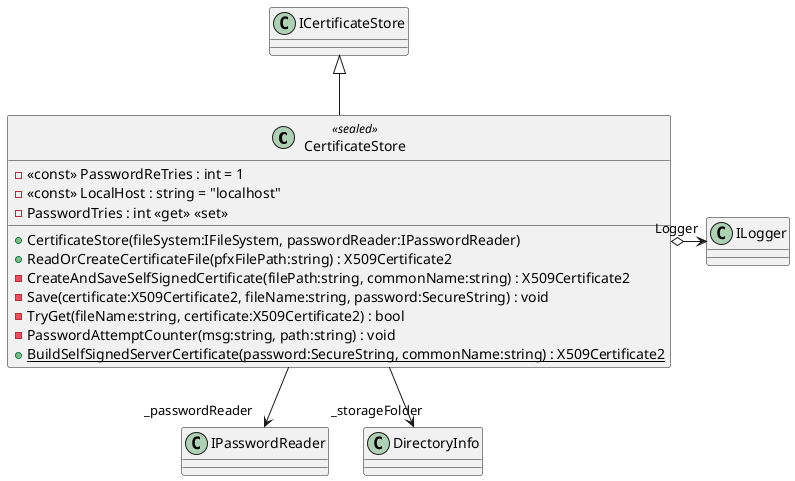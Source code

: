 @startuml
class CertificateStore <<sealed>> {
    - <<const>> PasswordReTries : int = 1
    - <<const>> LocalHost : string = "localhost"
    - PasswordTries : int <<get>> <<set>>
    + CertificateStore(fileSystem:IFileSystem, passwordReader:IPasswordReader)
    + ReadOrCreateCertificateFile(pfxFilePath:string) : X509Certificate2
    - CreateAndSaveSelfSignedCertificate(filePath:string, commonName:string) : X509Certificate2
    - Save(certificate:X509Certificate2, fileName:string, password:SecureString) : void
    - TryGet(fileName:string, certificate:X509Certificate2) : bool
    - PasswordAttemptCounter(msg:string, path:string) : void
    + {static} BuildSelfSignedServerCertificate(password:SecureString, commonName:string) : X509Certificate2
}
ICertificateStore <|-- CertificateStore
CertificateStore o-> "Logger" ILogger
CertificateStore --> "_passwordReader" IPasswordReader
CertificateStore --> "_storageFolder" DirectoryInfo
@enduml
